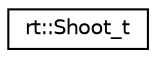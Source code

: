 digraph "Graphical Class Hierarchy"
{
 // LATEX_PDF_SIZE
  edge [fontname="Helvetica",fontsize="10",labelfontname="Helvetica",labelfontsize="10"];
  node [fontname="Helvetica",fontsize="10",shape=record];
  rankdir="LR";
  Node0 [label="rt::Shoot_t",height=0.2,width=0.4,color="black", fillcolor="white", style="filled",URL="$structrt_1_1Shoot__t.html",tooltip="Represent the shoot for an entity."];
}
